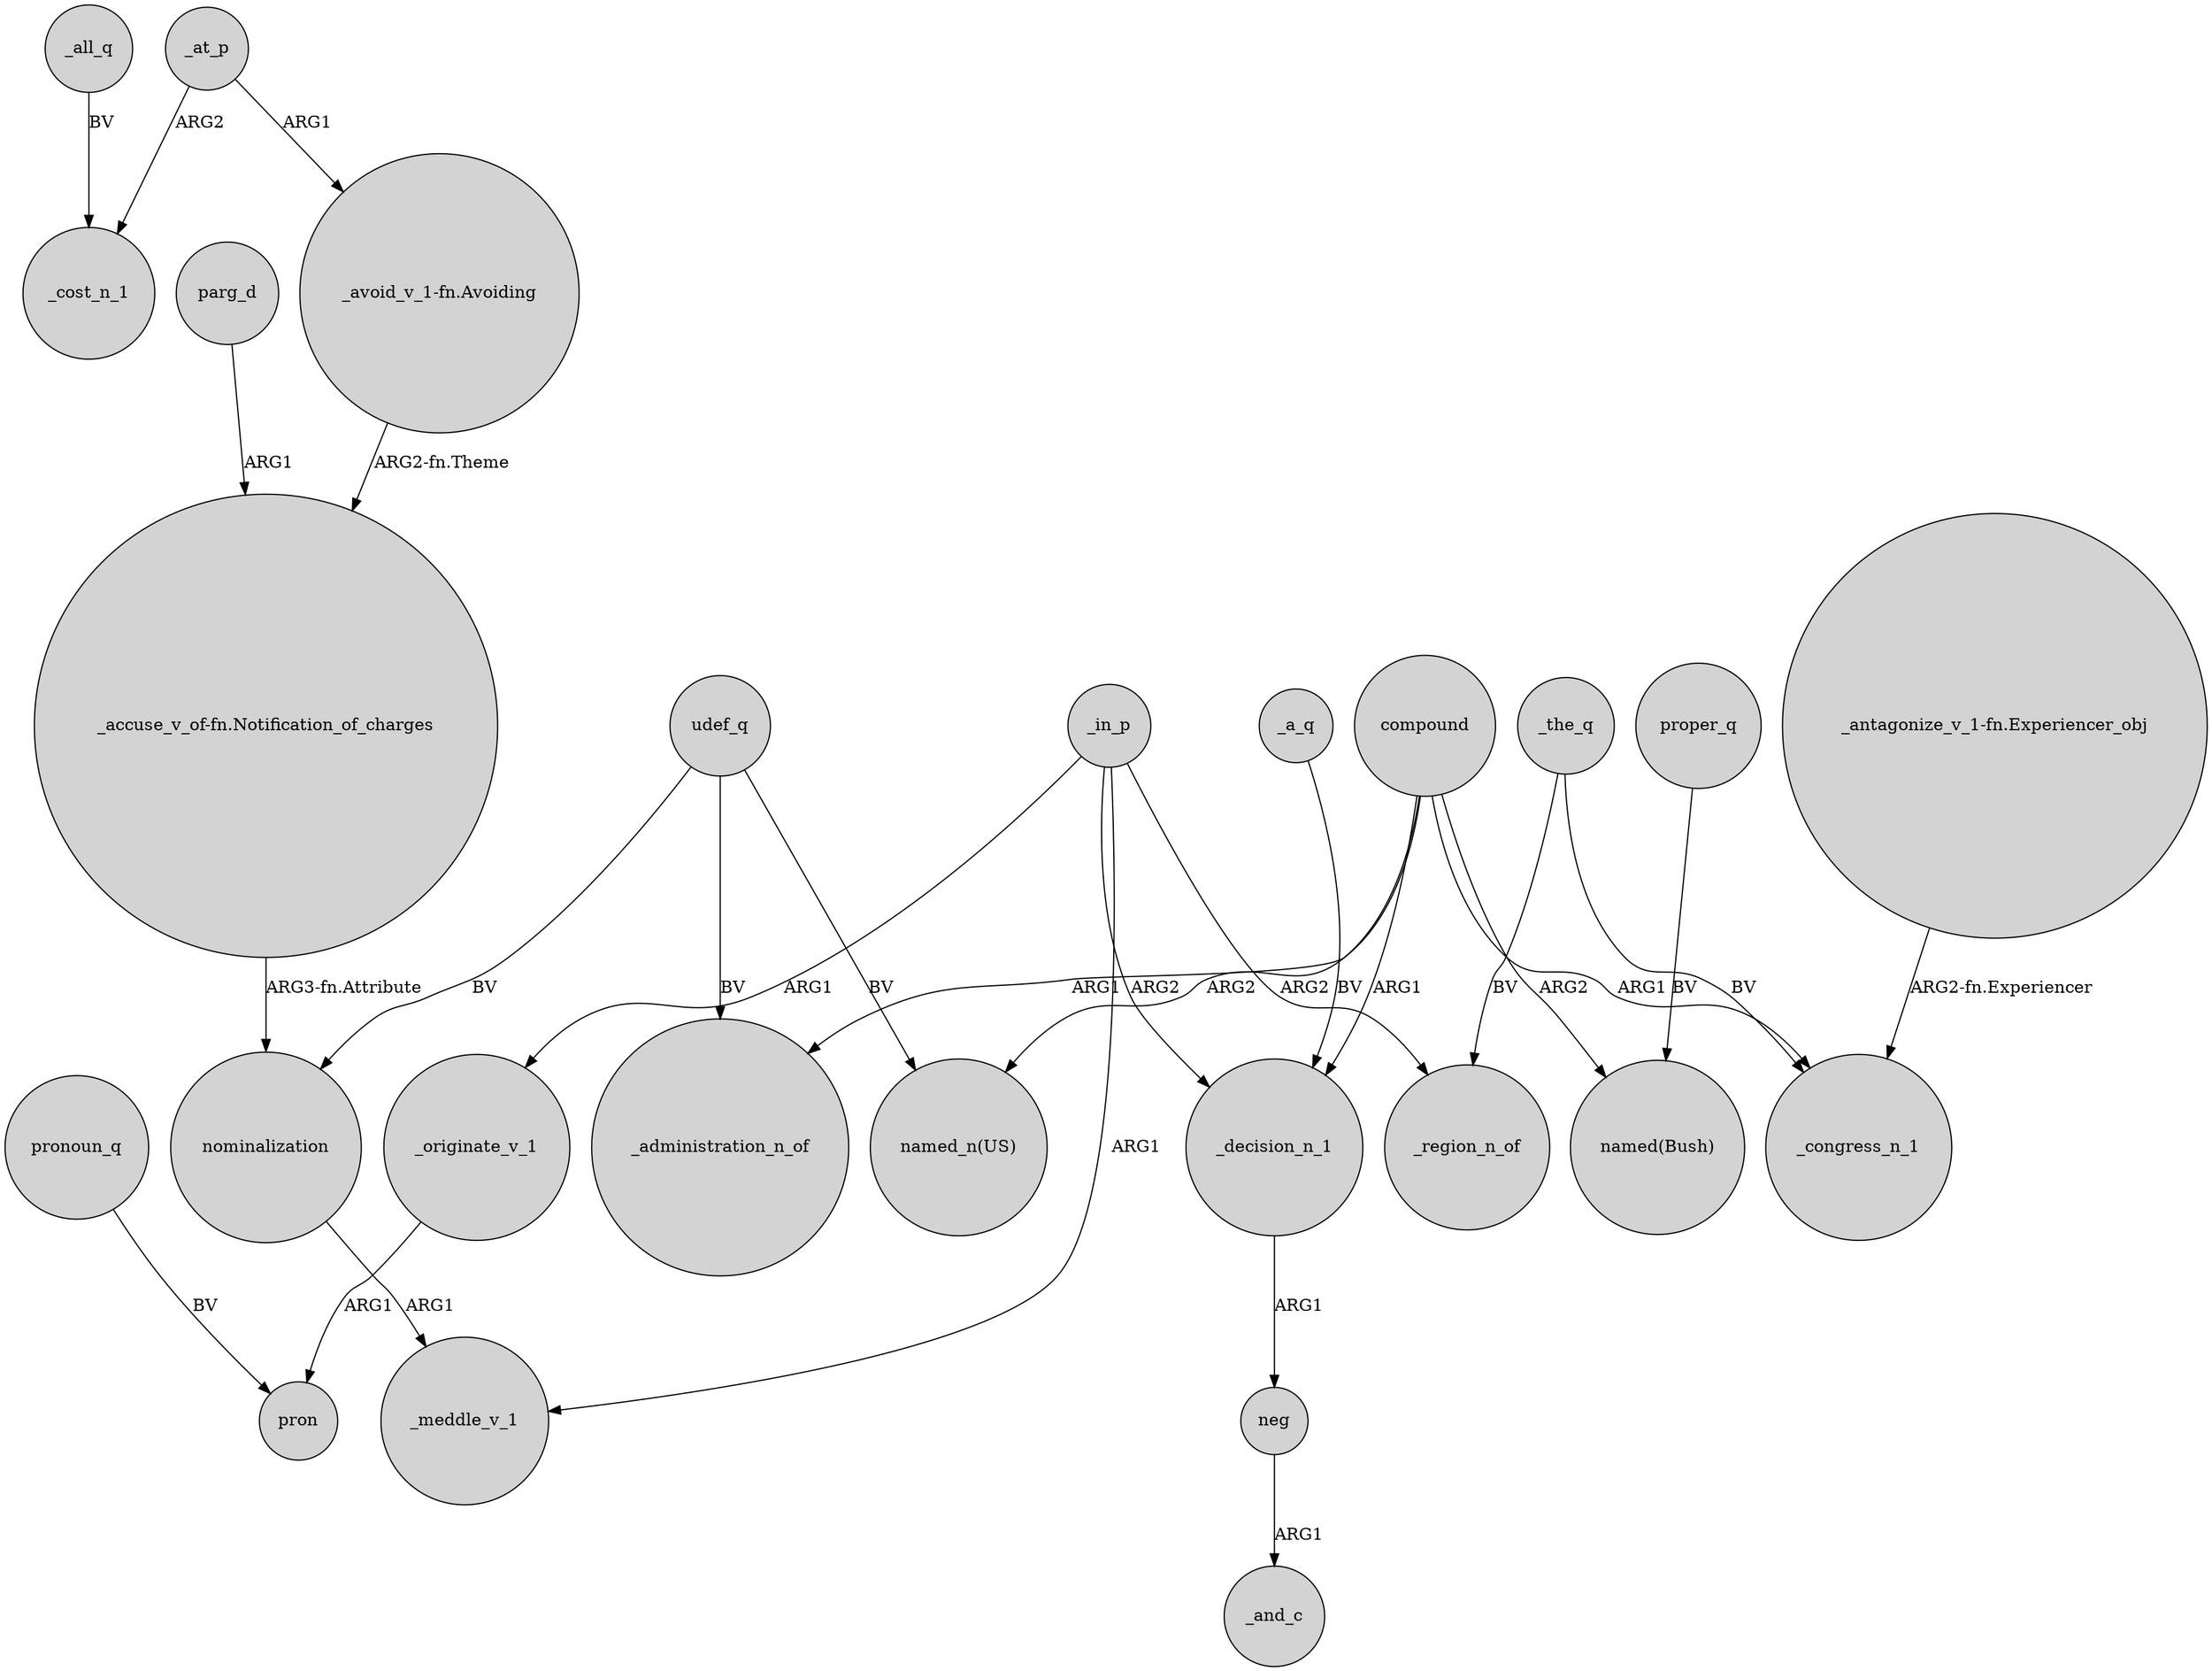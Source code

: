 digraph {
	node [shape=circle style=filled]
	_originate_v_1 -> pron [label=ARG1]
	compound -> _decision_n_1 [label=ARG1]
	udef_q -> _administration_n_of [label=BV]
	"_antagonize_v_1-fn.Experiencer_obj" -> _congress_n_1 [label="ARG2-fn.Experiencer"]
	_in_p -> _originate_v_1 [label=ARG1]
	udef_q -> "named_n(US)" [label=BV]
	compound -> "named(Bush)" [label=ARG2]
	compound -> _congress_n_1 [label=ARG1]
	_the_q -> _congress_n_1 [label=BV]
	compound -> _administration_n_of [label=ARG1]
	compound -> "named_n(US)" [label=ARG2]
	"_avoid_v_1-fn.Avoiding" -> "_accuse_v_of-fn.Notification_of_charges" [label="ARG2-fn.Theme"]
	_all_q -> _cost_n_1 [label=BV]
	nominalization -> _meddle_v_1 [label=ARG1]
	pronoun_q -> pron [label=BV]
	_decision_n_1 -> neg [label=ARG1]
	parg_d -> "_accuse_v_of-fn.Notification_of_charges" [label=ARG1]
	_a_q -> _decision_n_1 [label=BV]
	_in_p -> _meddle_v_1 [label=ARG1]
	proper_q -> "named(Bush)" [label=BV]
	udef_q -> nominalization [label=BV]
	_at_p -> _cost_n_1 [label=ARG2]
	_in_p -> _region_n_of [label=ARG2]
	neg -> _and_c [label=ARG1]
	_at_p -> "_avoid_v_1-fn.Avoiding" [label=ARG1]
	_the_q -> _region_n_of [label=BV]
	"_accuse_v_of-fn.Notification_of_charges" -> nominalization [label="ARG3-fn.Attribute"]
	_in_p -> _decision_n_1 [label=ARG2]
}
